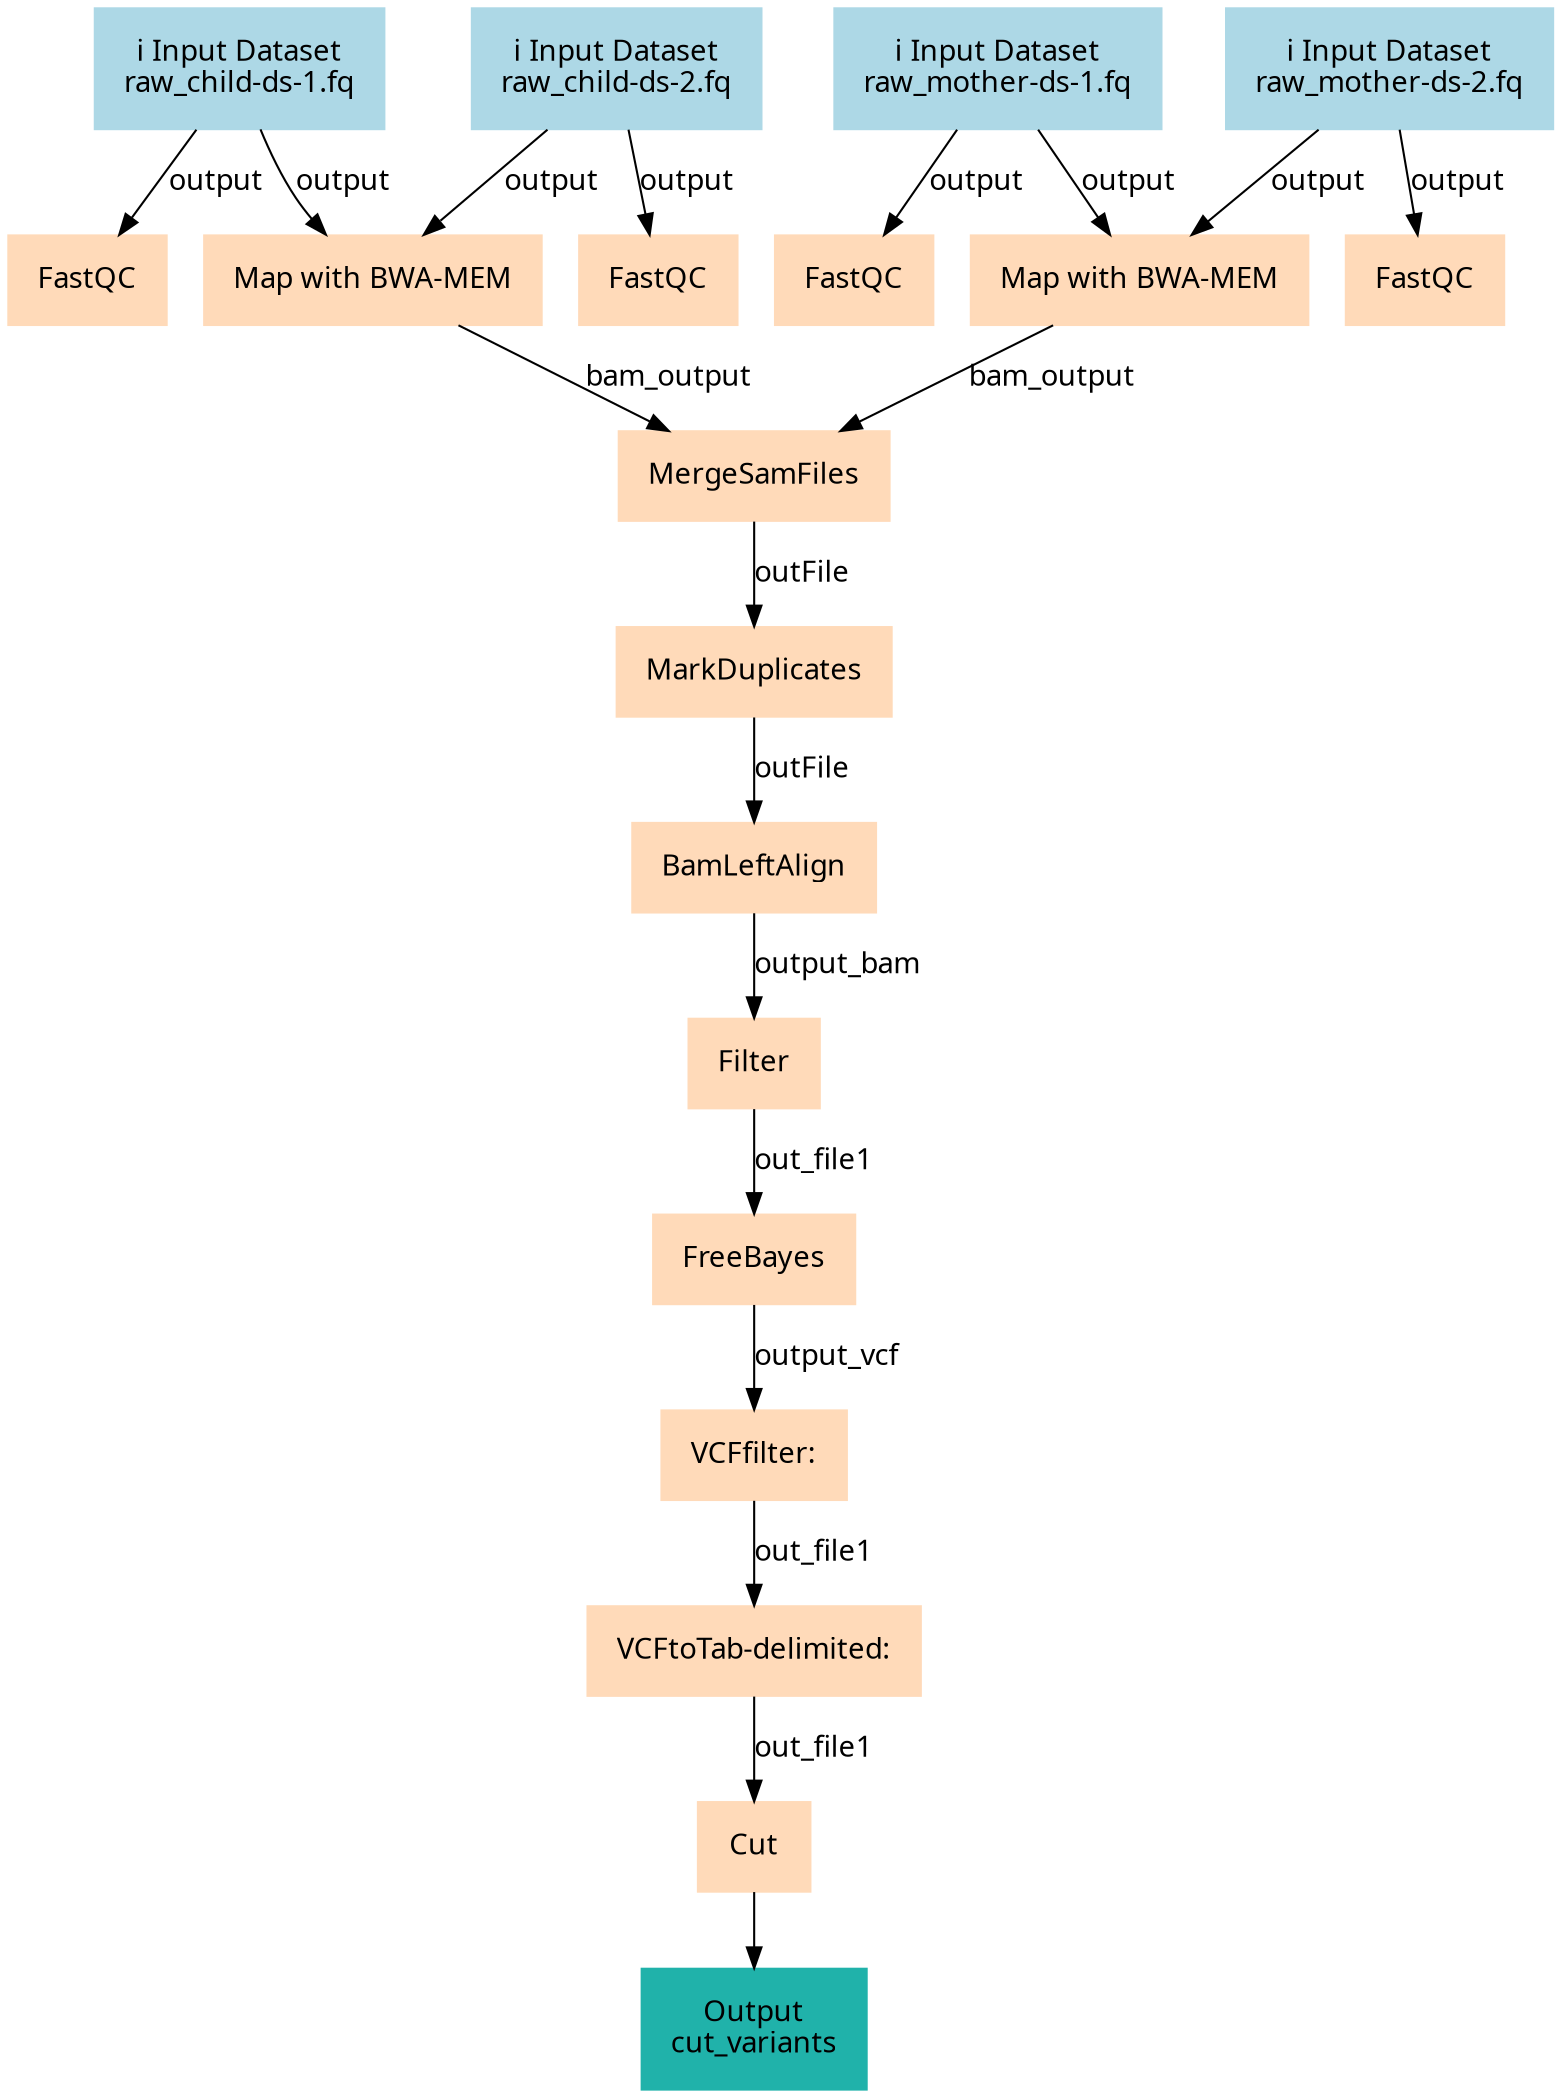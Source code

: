 digraph main {
  node [fontname="Atkinson Hyperlegible", shape=box, color=white,style=filled,color=peachpuff,margin="0.2,0.2"];
  edge [fontname="Atkinson Hyperlegible"];
  0[color=lightblue,label="ℹ️ Input Dataset\nraw_child-ds-1.fq"]
  1[color=lightblue,label="ℹ️ Input Dataset\nraw_child-ds-2.fq"]
  2[color=lightblue,label="ℹ️ Input Dataset\nraw_mother-ds-1.fq"]
  3[color=lightblue,label="ℹ️ Input Dataset\nraw_mother-ds-2.fq"]
  4[label="FastQC"]
  0 -> 4 [label="output"]
  5[label="FastQC"]
  1 -> 5 [label="output"]
  6[label="Map with BWA-MEM"]
  0 -> 6 [label="output"]
  1 -> 6 [label="output"]
  7[label="FastQC"]
  2 -> 7 [label="output"]
  8[label="FastQC"]
  3 -> 8 [label="output"]
  9[label="Map with BWA-MEM"]
  2 -> 9 [label="output"]
  3 -> 9 [label="output"]
  10[label="MergeSamFiles"]
  9 -> 10 [label="bam_output"]
  6 -> 10 [label="bam_output"]
  11[label="MarkDuplicates"]
  10 -> 11 [label="outFile"]
  12[label="BamLeftAlign"]
  11 -> 12 [label="outFile"]
  13[label="Filter"]
  12 -> 13 [label="output_bam"]
  14[label="FreeBayes"]
  13 -> 14 [label="out_file1"]
  15[label="VCFfilter:"]
  14 -> 15 [label="output_vcf"]
  16[label="VCFtoTab-delimited:"]
  15 -> 16 [label="out_file1"]
  17[label="Cut"]
  16 -> 17 [label="out_file1"]
  kf2e84a79a71f4b5fa52655d8cd472a05[color=lightseagreen,label="Output\ncut_variants"]
  17 -> kf2e84a79a71f4b5fa52655d8cd472a05
}